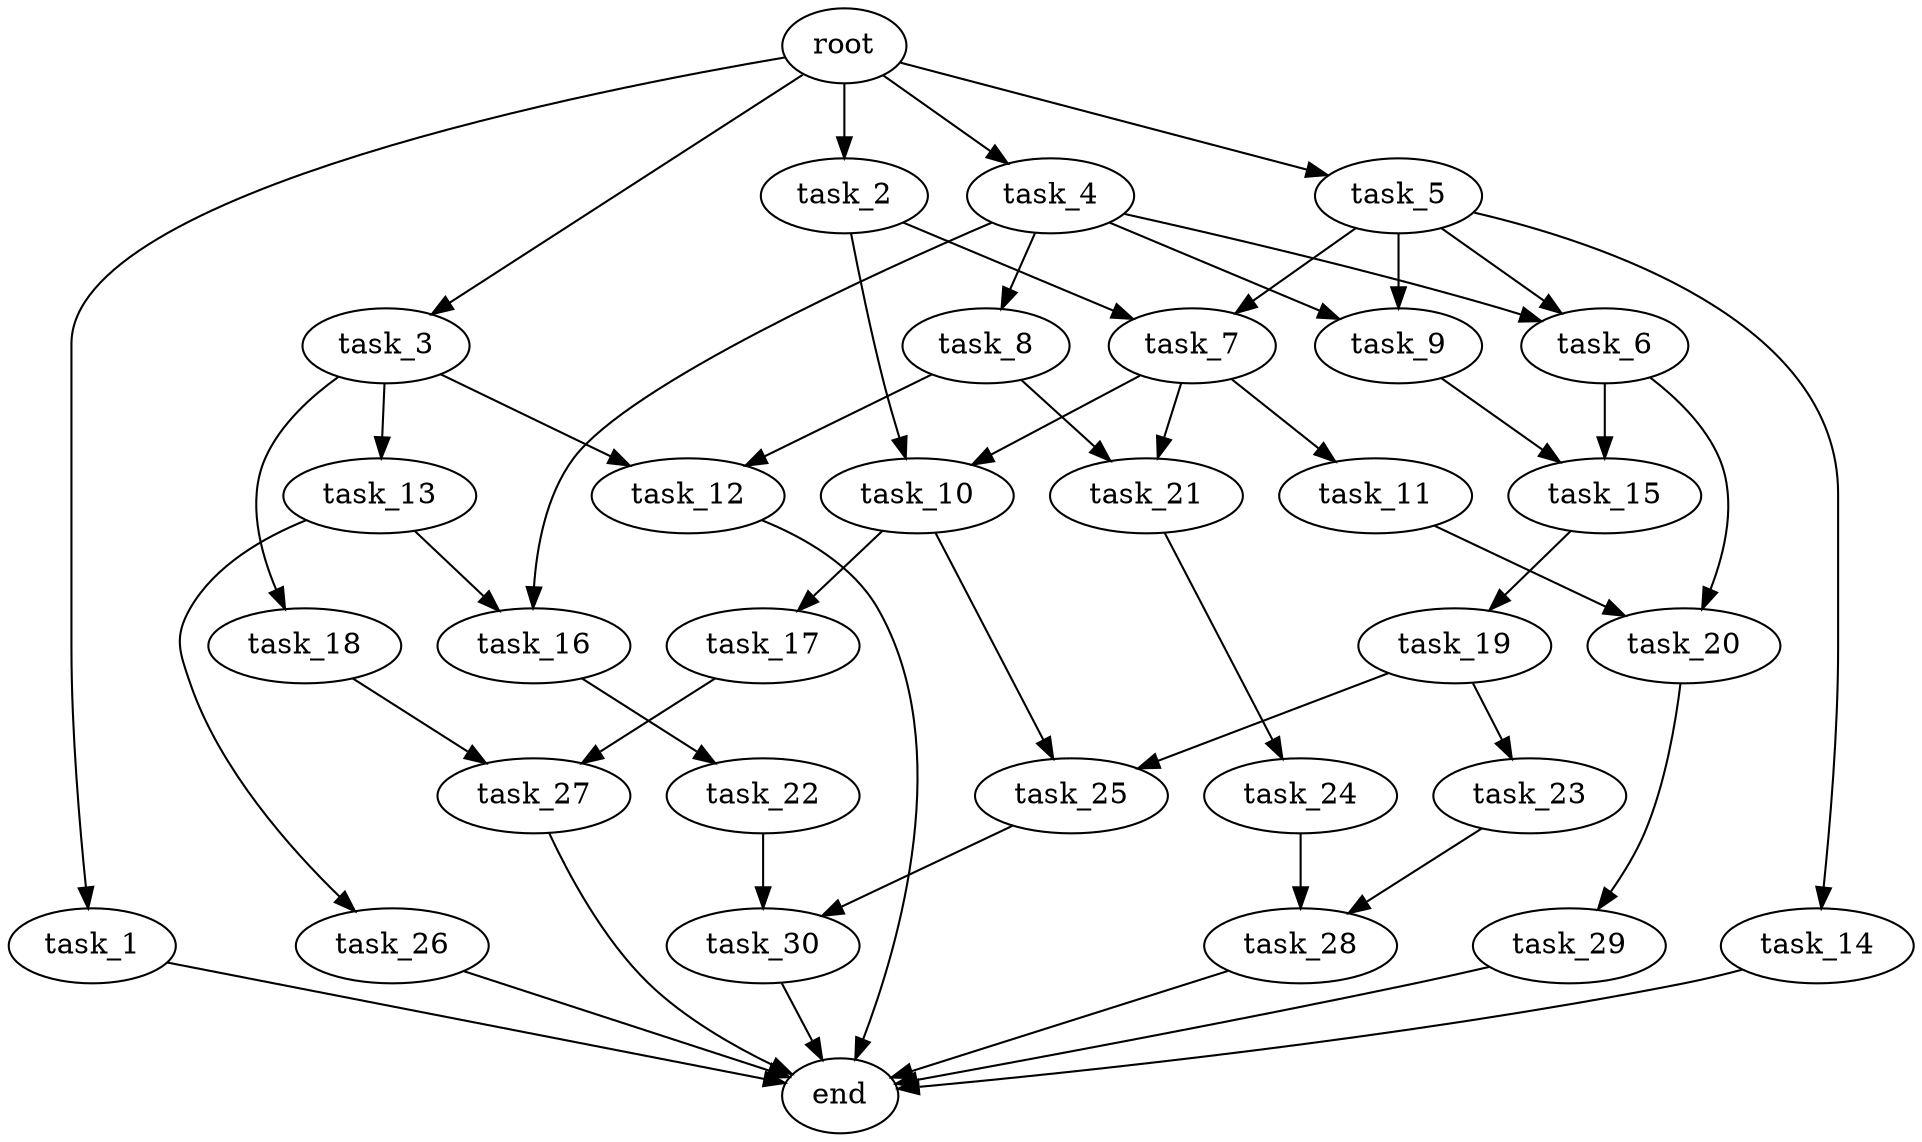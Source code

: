 digraph G {
  root [size="0.000000e+00"];
  task_1 [size="4.149349e+09"];
  task_2 [size="1.575669e+09"];
  task_3 [size="1.725027e+09"];
  task_4 [size="9.362980e+09"];
  task_5 [size="9.653037e+09"];
  task_6 [size="7.419925e+09"];
  task_7 [size="8.103386e+09"];
  task_8 [size="1.816965e+09"];
  task_9 [size="8.790895e+09"];
  task_10 [size="1.094806e+09"];
  task_11 [size="1.624575e+09"];
  task_12 [size="4.976056e+09"];
  task_13 [size="3.061342e+09"];
  task_14 [size="6.253500e+09"];
  task_15 [size="9.089900e+09"];
  task_16 [size="2.652548e+09"];
  task_17 [size="3.211406e+09"];
  task_18 [size="7.832906e+09"];
  task_19 [size="3.316489e+09"];
  task_20 [size="8.888316e+09"];
  task_21 [size="3.431935e+08"];
  task_22 [size="8.720410e+09"];
  task_23 [size="9.135856e+09"];
  task_24 [size="4.659480e+08"];
  task_25 [size="3.770991e+09"];
  task_26 [size="5.985476e+09"];
  task_27 [size="5.252521e+09"];
  task_28 [size="1.582568e+09"];
  task_29 [size="1.503697e+08"];
  task_30 [size="8.971990e+09"];
  end [size="0.000000e+00"];

  root -> task_1 [size="1.000000e-12"];
  root -> task_2 [size="1.000000e-12"];
  root -> task_3 [size="1.000000e-12"];
  root -> task_4 [size="1.000000e-12"];
  root -> task_5 [size="1.000000e-12"];
  task_1 -> end [size="1.000000e-12"];
  task_2 -> task_7 [size="4.051693e+08"];
  task_2 -> task_10 [size="5.474032e+07"];
  task_3 -> task_12 [size="2.488028e+08"];
  task_3 -> task_13 [size="3.061342e+08"];
  task_3 -> task_18 [size="7.832906e+08"];
  task_4 -> task_6 [size="3.709962e+08"];
  task_4 -> task_8 [size="1.816965e+08"];
  task_4 -> task_9 [size="4.395448e+08"];
  task_4 -> task_16 [size="1.326274e+08"];
  task_5 -> task_6 [size="3.709962e+08"];
  task_5 -> task_7 [size="4.051693e+08"];
  task_5 -> task_9 [size="4.395448e+08"];
  task_5 -> task_14 [size="6.253500e+08"];
  task_6 -> task_15 [size="4.544950e+08"];
  task_6 -> task_20 [size="4.444158e+08"];
  task_7 -> task_10 [size="5.474032e+07"];
  task_7 -> task_11 [size="1.624575e+08"];
  task_7 -> task_21 [size="1.715967e+07"];
  task_8 -> task_12 [size="2.488028e+08"];
  task_8 -> task_21 [size="1.715967e+07"];
  task_9 -> task_15 [size="4.544950e+08"];
  task_10 -> task_17 [size="3.211406e+08"];
  task_10 -> task_25 [size="1.885495e+08"];
  task_11 -> task_20 [size="4.444158e+08"];
  task_12 -> end [size="1.000000e-12"];
  task_13 -> task_16 [size="1.326274e+08"];
  task_13 -> task_26 [size="5.985476e+08"];
  task_14 -> end [size="1.000000e-12"];
  task_15 -> task_19 [size="3.316489e+08"];
  task_16 -> task_22 [size="8.720410e+08"];
  task_17 -> task_27 [size="2.626260e+08"];
  task_18 -> task_27 [size="2.626260e+08"];
  task_19 -> task_23 [size="9.135856e+08"];
  task_19 -> task_25 [size="1.885495e+08"];
  task_20 -> task_29 [size="1.503697e+07"];
  task_21 -> task_24 [size="4.659480e+07"];
  task_22 -> task_30 [size="4.485995e+08"];
  task_23 -> task_28 [size="7.912838e+07"];
  task_24 -> task_28 [size="7.912838e+07"];
  task_25 -> task_30 [size="4.485995e+08"];
  task_26 -> end [size="1.000000e-12"];
  task_27 -> end [size="1.000000e-12"];
  task_28 -> end [size="1.000000e-12"];
  task_29 -> end [size="1.000000e-12"];
  task_30 -> end [size="1.000000e-12"];
}

